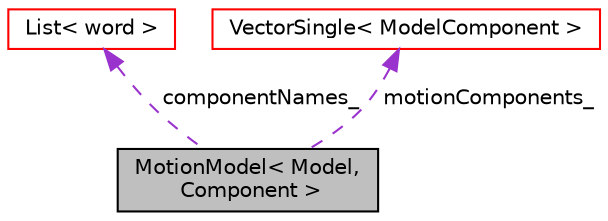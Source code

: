 digraph "MotionModel&lt; Model, Component &gt;"
{
 // LATEX_PDF_SIZE
  edge [fontname="Helvetica",fontsize="10",labelfontname="Helvetica",labelfontsize="10"];
  node [fontname="Helvetica",fontsize="10",shape=record];
  Node1 [label="MotionModel\< Model,\l Component \>",height=0.2,width=0.4,color="black", fillcolor="grey75", style="filled", fontcolor="black",tooltip="Motion model abstract class (CRTP) for all the motion models."];
  Node2 -> Node1 [dir="back",color="darkorchid3",fontsize="10",style="dashed",label=" componentNames_" ,fontname="Helvetica"];
  Node2 [label="List\< word \>",height=0.2,width=0.4,color="red", fillcolor="white", style="filled",URL="$classpFlow_1_1List.html",tooltip=" "];
  Node6 -> Node1 [dir="back",color="darkorchid3",fontsize="10",style="dashed",label=" motionComponents_" ,fontname="Helvetica"];
  Node6 [label="VectorSingle\< ModelComponent \>",height=0.2,width=0.4,color="red", fillcolor="white", style="filled",URL="$classpFlow_1_1VectorSingle.html",tooltip=" "];
}
